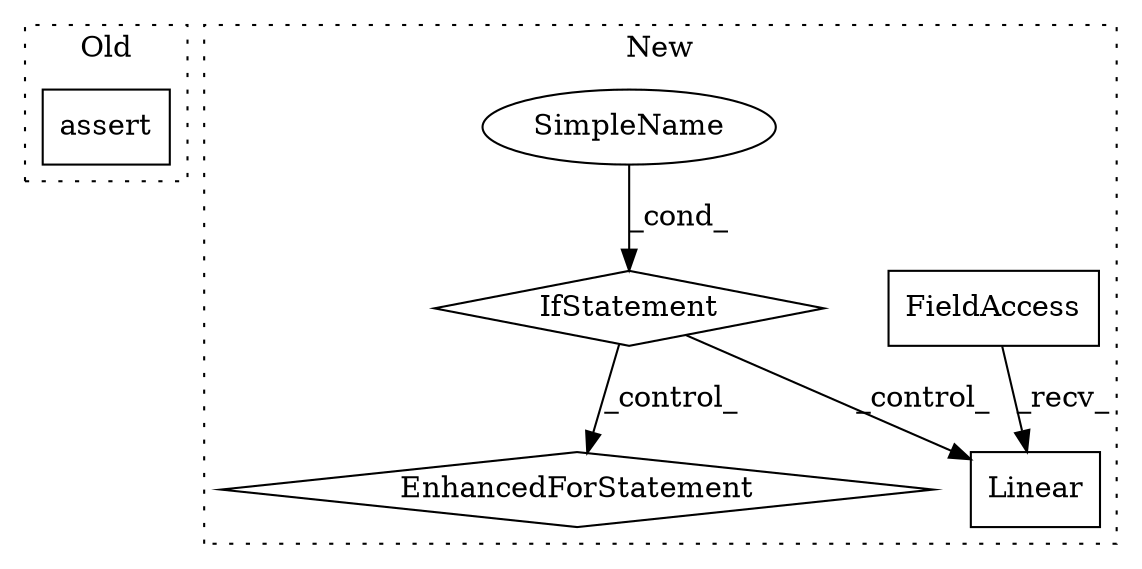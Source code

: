 digraph G {
subgraph cluster0 {
1 [label="assert" a="6" s="3794" l="7" shape="box"];
label = "Old";
style="dotted";
}
subgraph cluster1 {
2 [label="Linear" a="32" s="2579,2612" l="7,1" shape="box"];
3 [label="FieldAccess" a="22" s="2565" l="13" shape="box"];
4 [label="IfStatement" a="25" s="2162,2185" l="4,2" shape="diamond"];
5 [label="SimpleName" a="42" s="" l="" shape="ellipse"];
6 [label="EnhancedForStatement" a="70" s="2274,2365" l="57,2" shape="diamond"];
label = "New";
style="dotted";
}
3 -> 2 [label="_recv_"];
4 -> 2 [label="_control_"];
4 -> 6 [label="_control_"];
5 -> 4 [label="_cond_"];
}